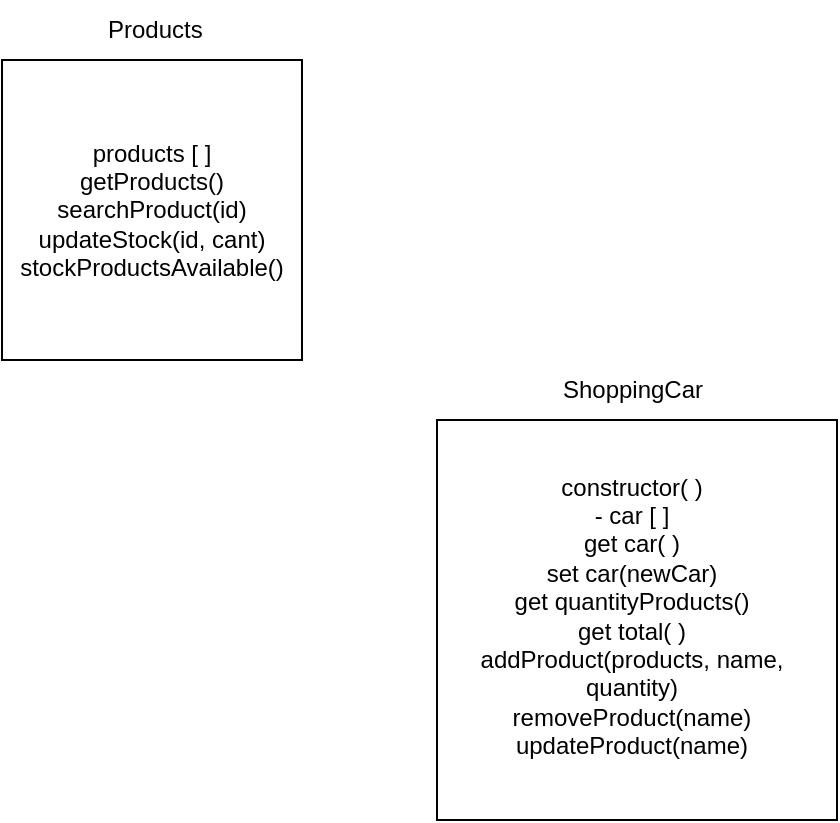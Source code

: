 <mxfile>
    <diagram id="Bp5GyJoATt6kgRA1g7Hj" name="Page-1">
        <mxGraphModel dx="746" dy="841" grid="1" gridSize="10" guides="1" tooltips="1" connect="1" arrows="1" fold="1" page="1" pageScale="1" pageWidth="850" pageHeight="1100" background="none" math="0" shadow="0">
            <root>
                <mxCell id="0"/>
                <mxCell id="1" parent="0"/>
                <mxCell id="2" value="" style="whiteSpace=wrap;html=1;aspect=fixed;" vertex="1" parent="1">
                    <mxGeometry x="210" y="160" width="150" height="150" as="geometry"/>
                </mxCell>
                <mxCell id="3" value="&amp;nbsp;Products" style="text;html=1;align=center;verticalAlign=middle;whiteSpace=wrap;rounded=0;" vertex="1" parent="1">
                    <mxGeometry x="255" y="130" width="60" height="30" as="geometry"/>
                </mxCell>
                <mxCell id="4" value="products [ ]&lt;br&gt;&lt;div&gt;getProducts()&lt;/div&gt;&lt;div&gt;searchProduct(id)&lt;/div&gt;&lt;div&gt;updateStock(id, cant)&lt;/div&gt;&lt;div&gt;stockProductsAvailable()&lt;/div&gt;" style="text;html=1;align=center;verticalAlign=middle;whiteSpace=wrap;rounded=0;" vertex="1" parent="1">
                    <mxGeometry x="210" y="175" width="150" height="120" as="geometry"/>
                </mxCell>
                <mxCell id="5" value="" style="whiteSpace=wrap;html=1;aspect=fixed;" vertex="1" parent="1">
                    <mxGeometry x="427.5" y="340" width="200" height="200" as="geometry"/>
                </mxCell>
                <mxCell id="6" value="ShoppingCar" style="text;html=1;align=center;verticalAlign=middle;whiteSpace=wrap;rounded=0;" vertex="1" parent="1">
                    <mxGeometry x="472.5" y="310" width="105" height="30" as="geometry"/>
                </mxCell>
                <mxCell id="7" value="constructor( )&lt;div&gt;- car [ ]&lt;/div&gt;&lt;div&gt;get car( )&lt;/div&gt;&lt;div&gt;set car(newCar)&lt;/div&gt;&lt;div&gt;get quantityProducts()&lt;/div&gt;&lt;div&gt;get total( )&lt;/div&gt;&lt;div&gt;addProduct(products, name, quantity)&lt;/div&gt;&lt;div&gt;removeProduct(name)&lt;/div&gt;&lt;div&gt;updateProduct(name)&lt;/div&gt;" style="text;html=1;align=center;verticalAlign=middle;whiteSpace=wrap;rounded=0;" vertex="1" parent="1">
                    <mxGeometry x="430" y="340" width="190" height="195" as="geometry"/>
                </mxCell>
            </root>
        </mxGraphModel>
    </diagram>
</mxfile>
